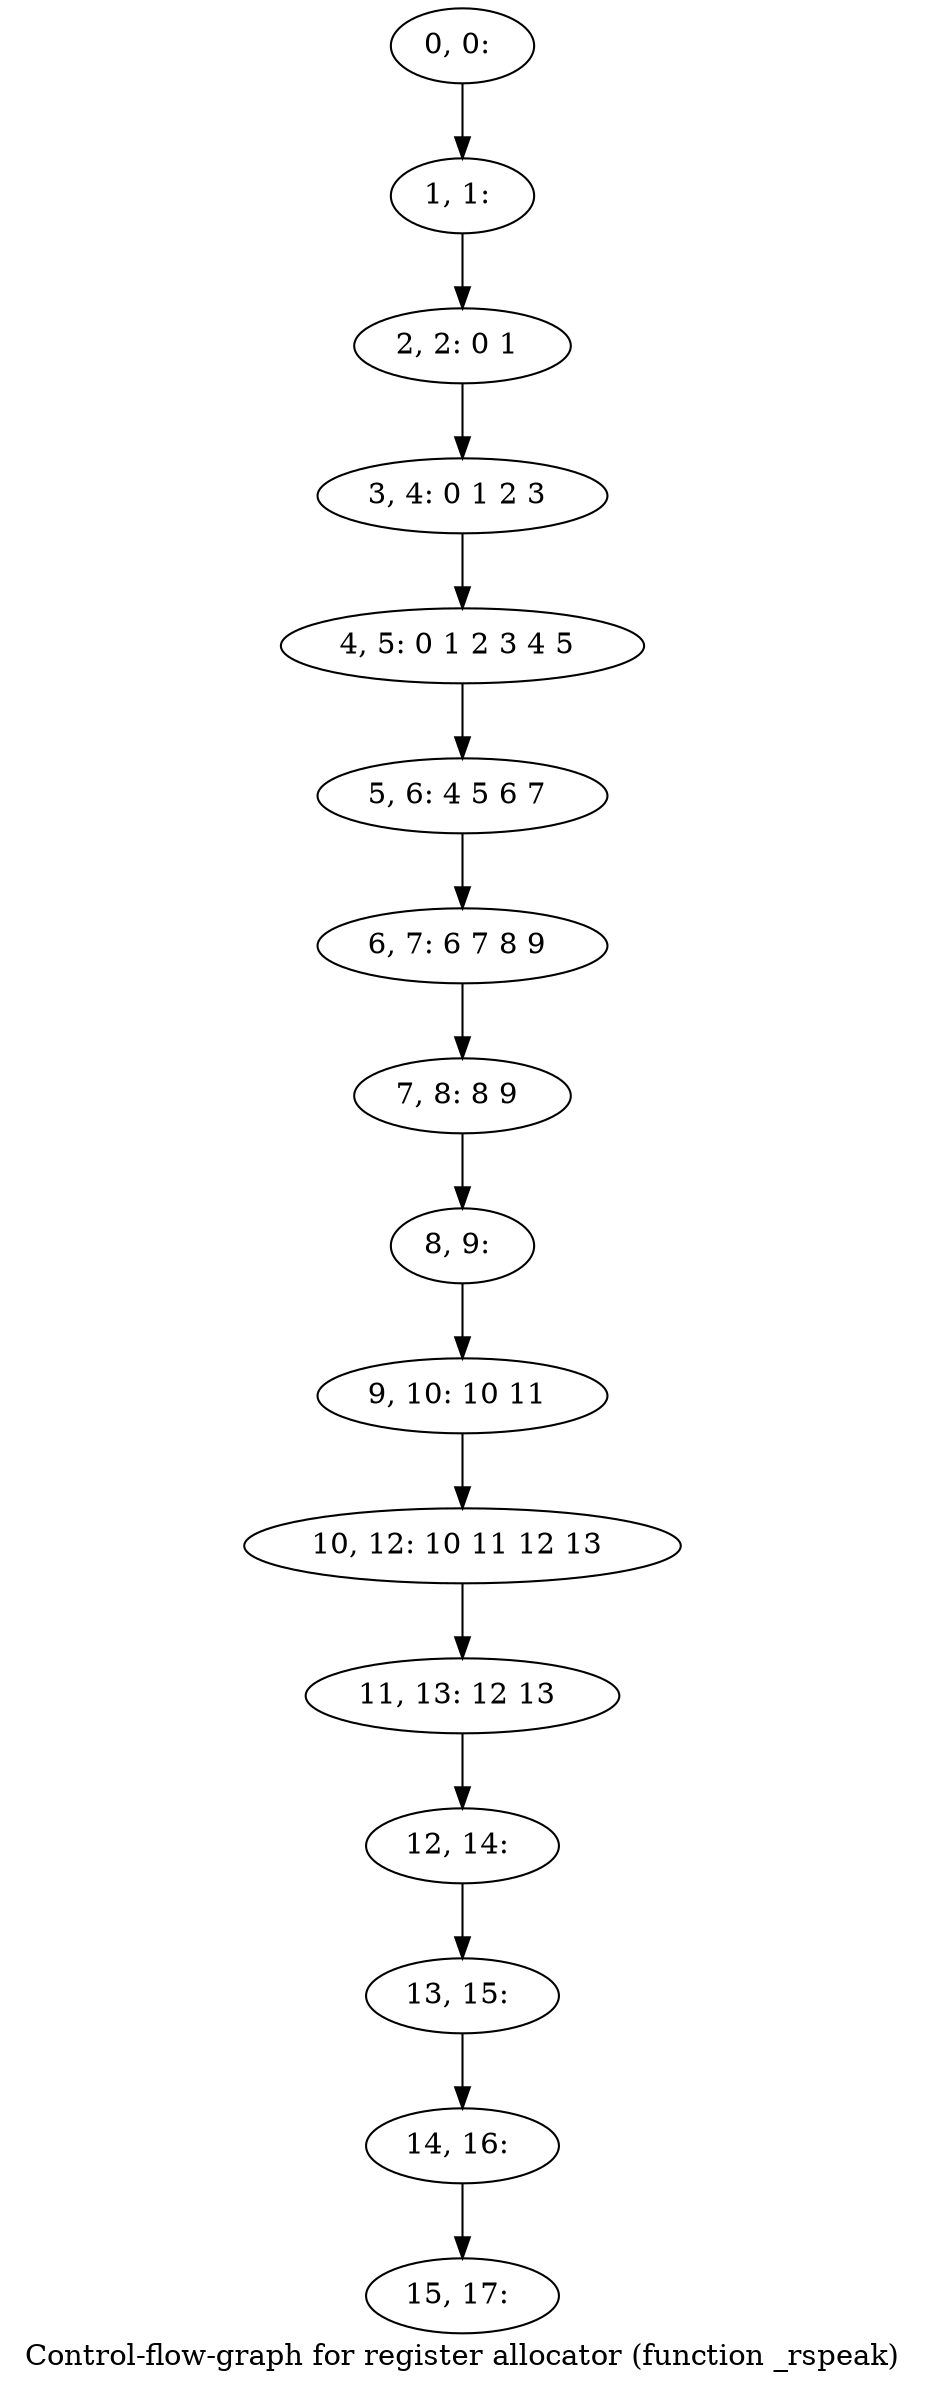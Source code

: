 digraph G {
graph [label="Control-flow-graph for register allocator (function _rspeak)"]
0[label="0, 0: "];
1[label="1, 1: "];
2[label="2, 2: 0 1 "];
3[label="3, 4: 0 1 2 3 "];
4[label="4, 5: 0 1 2 3 4 5 "];
5[label="5, 6: 4 5 6 7 "];
6[label="6, 7: 6 7 8 9 "];
7[label="7, 8: 8 9 "];
8[label="8, 9: "];
9[label="9, 10: 10 11 "];
10[label="10, 12: 10 11 12 13 "];
11[label="11, 13: 12 13 "];
12[label="12, 14: "];
13[label="13, 15: "];
14[label="14, 16: "];
15[label="15, 17: "];
0->1 ;
1->2 ;
2->3 ;
3->4 ;
4->5 ;
5->6 ;
6->7 ;
7->8 ;
8->9 ;
9->10 ;
10->11 ;
11->12 ;
12->13 ;
13->14 ;
14->15 ;
}
